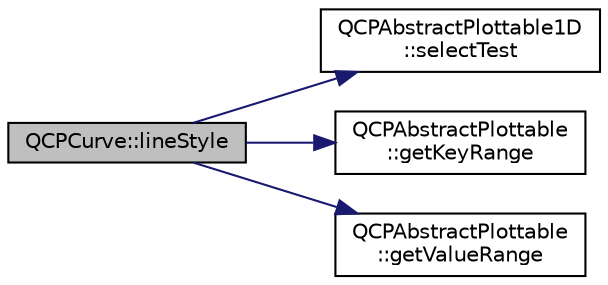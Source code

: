 digraph "QCPCurve::lineStyle"
{
  edge [fontname="Helvetica",fontsize="10",labelfontname="Helvetica",labelfontsize="10"];
  node [fontname="Helvetica",fontsize="10",shape=record];
  rankdir="LR";
  Node231 [label="QCPCurve::lineStyle",height=0.2,width=0.4,color="black", fillcolor="grey75", style="filled", fontcolor="black"];
  Node231 -> Node232 [color="midnightblue",fontsize="10",style="solid",fontname="Helvetica"];
  Node232 [label="QCPAbstractPlottable1D\l::selectTest",height=0.2,width=0.4,color="black", fillcolor="white", style="filled",URL="$class_q_c_p_abstract_plottable1_d.html#a4611b43bcb6441b2154eb4f4e0a33db2"];
  Node231 -> Node233 [color="midnightblue",fontsize="10",style="solid",fontname="Helvetica"];
  Node233 [label="QCPAbstractPlottable\l::getKeyRange",height=0.2,width=0.4,color="black", fillcolor="white", style="filled",URL="$class_q_c_p_abstract_plottable.html#a4da16d3cd4b509e1104a9b0275623c96"];
  Node231 -> Node234 [color="midnightblue",fontsize="10",style="solid",fontname="Helvetica"];
  Node234 [label="QCPAbstractPlottable\l::getValueRange",height=0.2,width=0.4,color="black", fillcolor="white", style="filled",URL="$class_q_c_p_abstract_plottable.html#a4de773988b21ed090fddd27c6a3a3dcb"];
}
